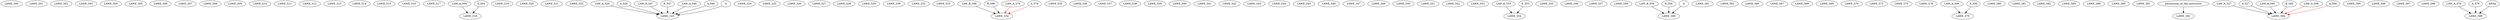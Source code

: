 digraph G {
    LAWE_500;
    LAWE_501;
    LAWE_502;
    LAWE_503;
    LAWE_504;
    LAWE_505;
    LAWE_506;
    LAWE_507;
    LAWE_508;
    LAWE_509;
    LAWE_510;
    LAWE_511;
    LAWE_512;
    LAWE_513;
    LAWE_514;
    LAWE_515;
    LAWE_516;
    LAWE_517;
    edge [color=black];
    LAW_A_504 -> LAWE_518;
    A_504 -> LAWE_518;
    LAWE_519;
    LAWE_520;
    LAWE_521;
    LAWE_522;
    edge [color=black];
    LAW_A_526 -> LAWE_523;
    A_526 -> LAWE_523;
    LAW_E_547 -> LAWE_523;
    E_547 -> LAWE_523;
    LAW_A_546 -> LAWE_523;
    A_546 -> LAWE_523;
    S -> LAWE_523;
    LAWE_524;
    LAWE_525;
    LAWE_526;
    LAWE_527;
    LAWE_528;
    LAWE_529;
    LAWE_530;
    LAWE_532;
    LAWE_533;
    edge [color=black];
    LAW_B_596 -> LAWE_534;
    B_596 -> LAWE_534;
    edge [color=red];
    LAW_A_574 -> LAWE_534;
    A_574 -> LAWE_534;
    LAWE_535;
    LAWE_536;
    LAWE_537;
    LAWE_538;
    LAWE_539;
    LAWE_540;
    LAWE_541;
    LAWE_542;
    LAWE_543;
    LAWE_544;
    LAWE_545;
    LAWE_546;
    LAWE_547;
    LAWE_549;
    LAWE_550;
    LAWE_551;
    LAWE_552;
    LAWE_553;
    edge [color=black];
    LAW_E_553 -> LAWE_554;
    E_553 -> LAWE_554;
    LAWE_555;
    LAWE_556;
    LAWE_557;
    LAWE_558;
    edge [color=black];
    LAW_B_556 -> LAWE_560;
    B_556 -> LAWE_560;
    A -> LAWE_560;
    LAWE_561;
    LAWE_562;
    LAWE_566;
    LAWE_567;
    LAWE_568;
    LAWE_569;
    LAWE_570;
    LAWE_572;
    LAWE_575;
    LAWE_578;
    edge [color=black];
    LAW_A_506 -> LAWE_579;
    A_506 -> LAWE_579;
    LAWE_580;
    LAWE_581;
    LAWE_582;
    LAWE_583;
    LAWE_588;
    LAWE_590;
    LAWE_591;
    edge [color=black];
    permission_of_the_instructor -> LAWE_592;
    edge [color=black];
    LAW_A_527 -> LAWE_594;
    A_527 -> LAWE_594;
    LAW_B_585 -> LAWE_594;
    B_585 -> LAWE_594;
    edge [color=red];
    LAW_A_509 -> LAWE_594;
    A_509 -> LAWE_594;
    LAWE_595;
    LAWE_596;
    LAWE_597;
    LAWE_598;
    edge [color=black];
    LAW_A_579 -> LAWE_599;
    A_579 -> LAWE_599;
    AWSp -> LAWE_599;
}
